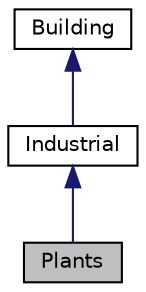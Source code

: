 digraph "Plants"
{
 // LATEX_PDF_SIZE
  edge [fontname="Helvetica",fontsize="10",labelfontname="Helvetica",labelfontsize="10"];
  node [fontname="Helvetica",fontsize="10",shape=record];
  Node1 [label="Plants",height=0.2,width=0.4,color="black", fillcolor="grey75", style="filled", fontcolor="black",tooltip="Represents a plant as a type of industrial facility."];
  Node2 -> Node1 [dir="back",color="midnightblue",fontsize="10",style="solid"];
  Node2 [label="Industrial",height=0.2,width=0.4,color="black", fillcolor="white", style="filled",URL="$classIndustrial.html",tooltip="The Industrial class represents an industrial building in a city."];
  Node3 -> Node2 [dir="back",color="midnightblue",fontsize="10",style="solid"];
  Node3 [label="Building",height=0.2,width=0.4,color="black", fillcolor="white", style="filled",URL="$classBuilding.html",tooltip="Abstract base class representing a building with facilities, citizens, and utilities."];
}
